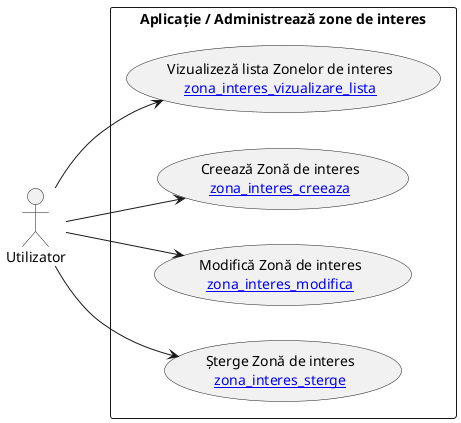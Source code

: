 @startuml
left to right direction
actor "Utilizator" as user
rectangle "Aplicație / Administrează zone de interes" {
  usecase "Zona UAT întreg (Zona implicită nemodificabilă)" as UC1
  usecase "Zona UAT intravilan (Zona implicită nemodificabilă)" as UC2
  usecase "Zona UAT extravilan (Zona implicită nemodificabilă)" as UC3

  usecase "Vizualizeză lista Zonelor de interes\n[[zona_interes_vizualizare_lista]]" as UC1
  usecase "Creează Zonă de interes\n[[zona_interes_creeaza]]" as UC2
  usecase "Modifică Zonă de interes\n[[zona_interes_modifica]]" as UC3
  usecase "Șterge Zonă de interes\n[[zona_interes_sterge]]" as UC4
}

user --> UC1
user --> UC2
user --> UC3
user --> UC4
@enduml

